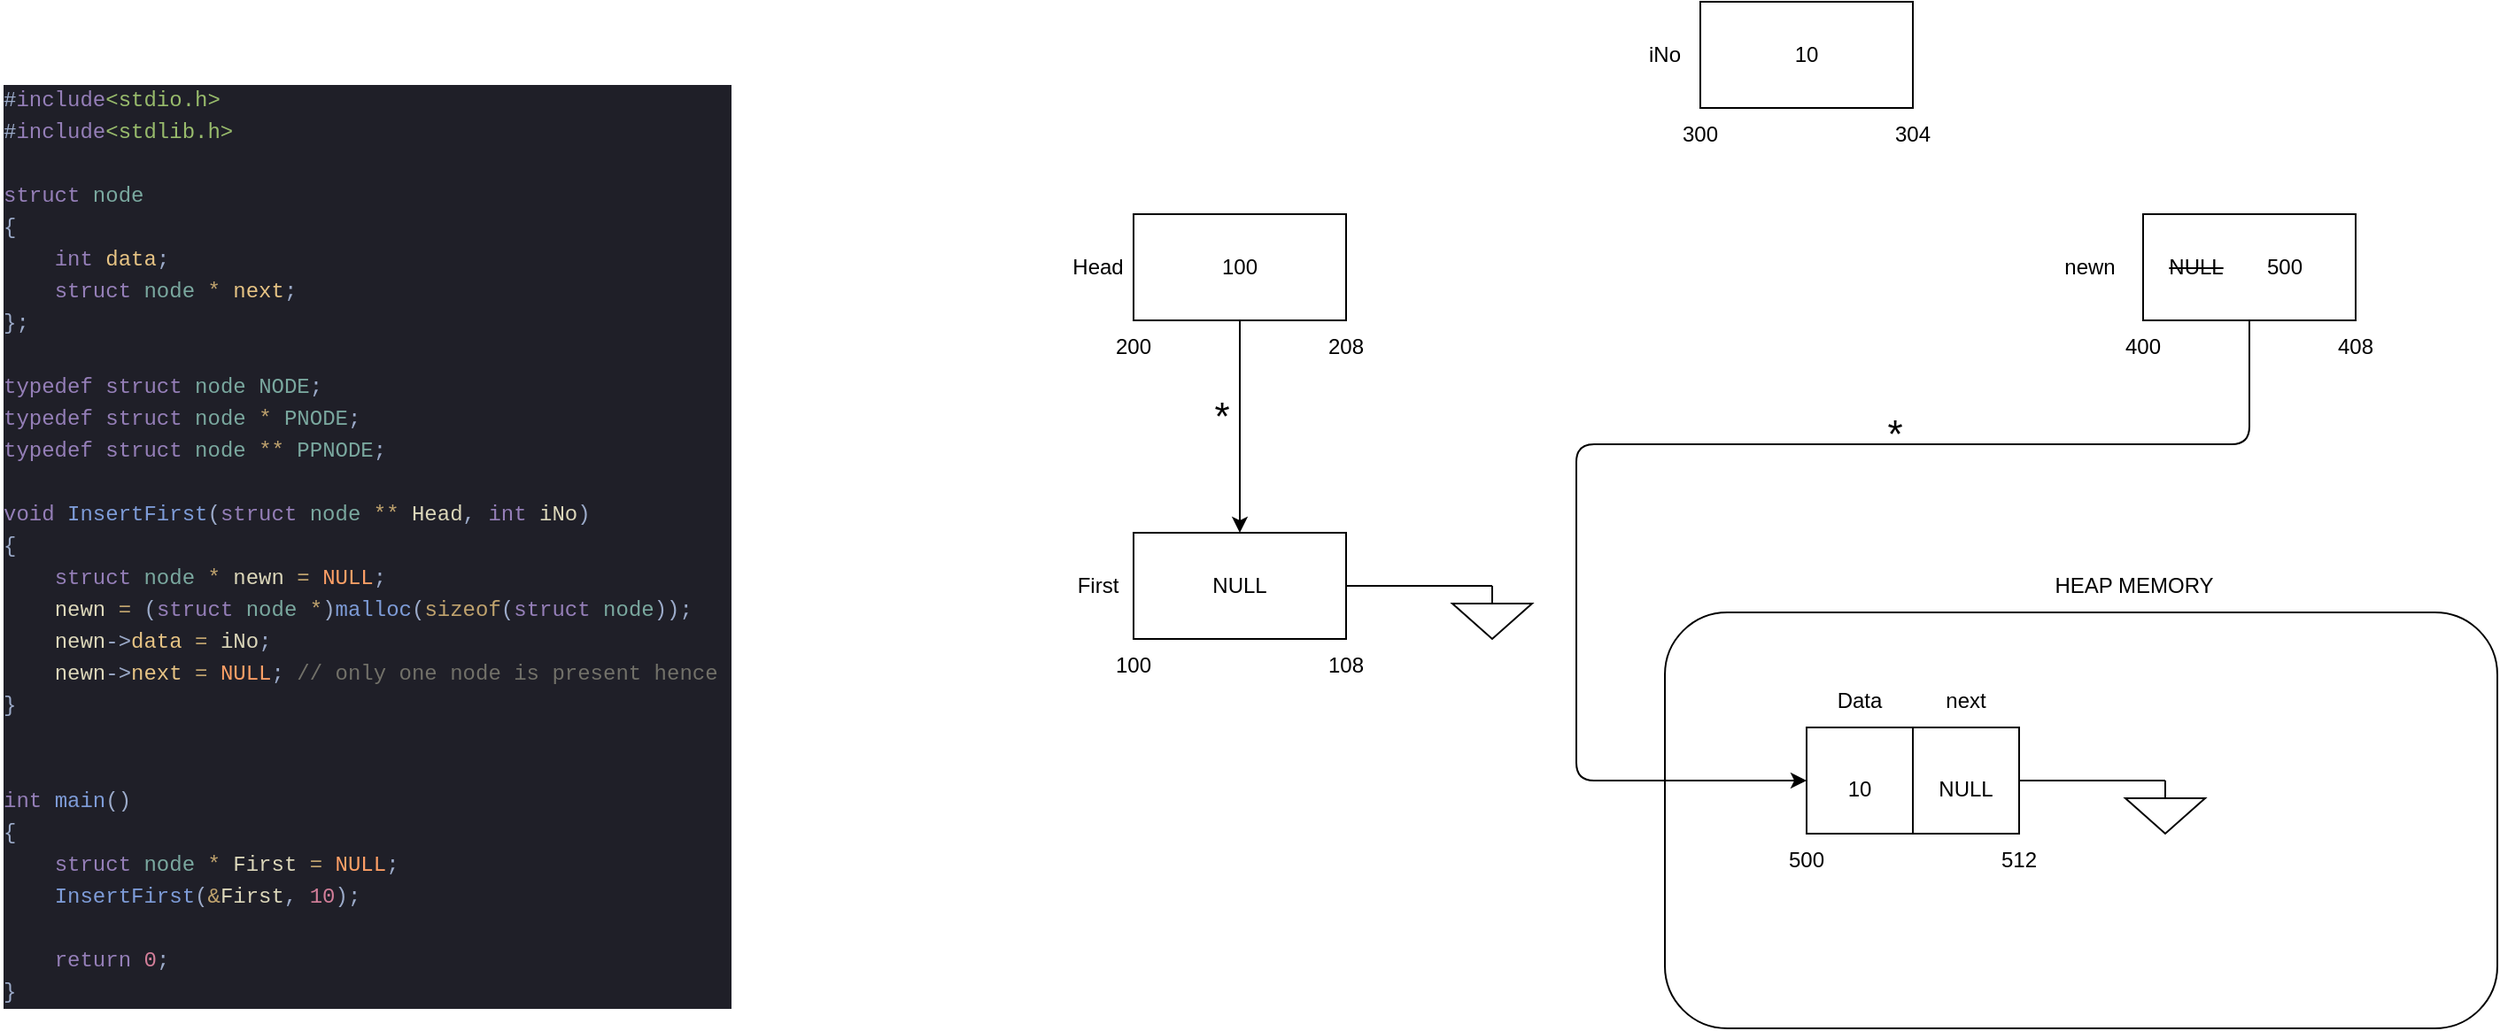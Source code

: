 <mxfile>
    <diagram id="wbElLvtlMgoXMm2tej4S" name="Page-1">
        <mxGraphModel dx="939" dy="604" grid="1" gridSize="10" guides="1" tooltips="1" connect="1" arrows="1" fold="1" page="1" pageScale="1" pageWidth="850" pageHeight="1100" math="0" shadow="0">
            <root>
                <mxCell id="0"/>
                <mxCell id="1" parent="0"/>
                <mxCell id="2" value="&lt;div style=&quot;color: rgb(220, 215, 186); background-color: rgb(31, 31, 40); font-family: Menlo, Monaco, &amp;quot;Courier New&amp;quot;, monospace; font-weight: normal; font-size: 12px; line-height: 18px; white-space: pre;&quot;&gt;&lt;div&gt;&lt;span style=&quot;color: rgb(156, 171, 202);&quot;&gt;#&lt;/span&gt;&lt;span style=&quot;color: rgb(149, 127, 184);&quot;&gt;include&lt;/span&gt;&lt;span style=&quot;color: rgb(152, 187, 108);&quot;&gt;&amp;lt;stdio.h&amp;gt;&lt;/span&gt;&lt;/div&gt;&lt;div&gt;&lt;span style=&quot;color: rgb(156, 171, 202);&quot;&gt;#&lt;/span&gt;&lt;span style=&quot;color: rgb(149, 127, 184);&quot;&gt;include&lt;/span&gt;&lt;span style=&quot;color: rgb(152, 187, 108);&quot;&gt;&amp;lt;stdlib.h&amp;gt;&lt;/span&gt;&lt;/div&gt;&lt;br&gt;&lt;div&gt;&lt;span style=&quot;color: rgb(149, 127, 184);&quot;&gt;struct&lt;/span&gt;&lt;span style=&quot;color: rgb(220, 215, 186);&quot;&gt; &lt;/span&gt;&lt;span style=&quot;color: rgb(122, 168, 159);&quot;&gt;node&lt;/span&gt;&lt;/div&gt;&lt;div&gt;&lt;span style=&quot;color: rgb(156, 171, 202);&quot;&gt;{&lt;/span&gt;&lt;/div&gt;&lt;div&gt;&lt;span style=&quot;color: rgb(220, 215, 186);&quot;&gt;    &lt;/span&gt;&lt;span style=&quot;color: rgb(149, 127, 184);&quot;&gt;int&lt;/span&gt;&lt;span style=&quot;color: rgb(220, 215, 186);&quot;&gt; &lt;/span&gt;&lt;span style=&quot;color: rgb(230, 195, 132);&quot;&gt;data&lt;/span&gt;&lt;span style=&quot;color: rgb(156, 171, 202);&quot;&gt;;&lt;/span&gt;&lt;/div&gt;&lt;div&gt;&lt;span style=&quot;color: rgb(220, 215, 186);&quot;&gt;    &lt;/span&gt;&lt;span style=&quot;color: rgb(149, 127, 184);&quot;&gt;struct&lt;/span&gt;&lt;span style=&quot;color: rgb(220, 215, 186);&quot;&gt; &lt;/span&gt;&lt;span style=&quot;color: rgb(122, 168, 159);&quot;&gt;node&lt;/span&gt;&lt;span style=&quot;color: rgb(220, 215, 186);&quot;&gt; &lt;/span&gt;&lt;span style=&quot;color: rgb(192, 163, 110);&quot;&gt;*&lt;/span&gt;&lt;span style=&quot;color: rgb(220, 215, 186);&quot;&gt; &lt;/span&gt;&lt;span style=&quot;color: rgb(230, 195, 132);&quot;&gt;next&lt;/span&gt;&lt;span style=&quot;color: rgb(156, 171, 202);&quot;&gt;;&lt;/span&gt;&lt;/div&gt;&lt;div&gt;&lt;span style=&quot;color: rgb(156, 171, 202);&quot;&gt;};&lt;/span&gt;&lt;/div&gt;&lt;br&gt;&lt;div&gt;&lt;span style=&quot;color: rgb(149, 127, 184);&quot;&gt;typedef&lt;/span&gt;&lt;span style=&quot;color: rgb(220, 215, 186);&quot;&gt; &lt;/span&gt;&lt;span style=&quot;color: rgb(149, 127, 184);&quot;&gt;struct&lt;/span&gt;&lt;span style=&quot;color: rgb(220, 215, 186);&quot;&gt; &lt;/span&gt;&lt;span style=&quot;color: rgb(122, 168, 159);&quot;&gt;node&lt;/span&gt;&lt;span style=&quot;color: rgb(220, 215, 186);&quot;&gt; &lt;/span&gt;&lt;span style=&quot;color: rgb(122, 168, 159);&quot;&gt;NODE&lt;/span&gt;&lt;span style=&quot;color: rgb(156, 171, 202);&quot;&gt;;&lt;/span&gt;&lt;/div&gt;&lt;div&gt;&lt;span style=&quot;color: rgb(149, 127, 184);&quot;&gt;typedef&lt;/span&gt;&lt;span style=&quot;color: rgb(220, 215, 186);&quot;&gt; &lt;/span&gt;&lt;span style=&quot;color: rgb(149, 127, 184);&quot;&gt;struct&lt;/span&gt;&lt;span style=&quot;color: rgb(220, 215, 186);&quot;&gt; &lt;/span&gt;&lt;span style=&quot;color: rgb(122, 168, 159);&quot;&gt;node&lt;/span&gt;&lt;span style=&quot;color: rgb(220, 215, 186);&quot;&gt; &lt;/span&gt;&lt;span style=&quot;color: rgb(192, 163, 110);&quot;&gt;*&lt;/span&gt;&lt;span style=&quot;color: rgb(220, 215, 186);&quot;&gt; &lt;/span&gt;&lt;span style=&quot;color: rgb(122, 168, 159);&quot;&gt;PNODE&lt;/span&gt;&lt;span style=&quot;color: rgb(156, 171, 202);&quot;&gt;;&lt;/span&gt;&lt;/div&gt;&lt;div&gt;&lt;span style=&quot;color: rgb(149, 127, 184);&quot;&gt;typedef&lt;/span&gt;&lt;span style=&quot;color: rgb(220, 215, 186);&quot;&gt; &lt;/span&gt;&lt;span style=&quot;color: rgb(149, 127, 184);&quot;&gt;struct&lt;/span&gt;&lt;span style=&quot;color: rgb(220, 215, 186);&quot;&gt; &lt;/span&gt;&lt;span style=&quot;color: rgb(122, 168, 159);&quot;&gt;node&lt;/span&gt;&lt;span style=&quot;color: rgb(220, 215, 186);&quot;&gt; &lt;/span&gt;&lt;span style=&quot;color: rgb(192, 163, 110);&quot;&gt;**&lt;/span&gt;&lt;span style=&quot;color: rgb(220, 215, 186);&quot;&gt; &lt;/span&gt;&lt;span style=&quot;color: rgb(122, 168, 159);&quot;&gt;PPNODE&lt;/span&gt;&lt;span style=&quot;color: rgb(156, 171, 202);&quot;&gt;;&lt;/span&gt;&lt;/div&gt;&lt;br&gt;&lt;div&gt;&lt;span style=&quot;color: rgb(149, 127, 184);&quot;&gt;void&lt;/span&gt;&lt;span style=&quot;color: rgb(220, 215, 186);&quot;&gt; &lt;/span&gt;&lt;span style=&quot;color: rgb(126, 156, 216);&quot;&gt;InsertFirst&lt;/span&gt;&lt;span style=&quot;color: rgb(156, 171, 202);&quot;&gt;(&lt;/span&gt;&lt;span style=&quot;color: rgb(149, 127, 184);&quot;&gt;struct&lt;/span&gt;&lt;span style=&quot;color: rgb(220, 215, 186);&quot;&gt; &lt;/span&gt;&lt;span style=&quot;color: rgb(122, 168, 159);&quot;&gt;node&lt;/span&gt;&lt;span style=&quot;color: rgb(220, 215, 186);&quot;&gt; &lt;/span&gt;&lt;span style=&quot;color: rgb(192, 163, 110);&quot;&gt;**&lt;/span&gt;&lt;span style=&quot;color: rgb(220, 215, 186);&quot;&gt; &lt;/span&gt;&lt;span style=&quot;color: rgb(220, 215, 186);&quot;&gt;Head&lt;/span&gt;&lt;span style=&quot;color: rgb(156, 171, 202);&quot;&gt;,&lt;/span&gt;&lt;span style=&quot;color: rgb(220, 215, 186);&quot;&gt; &lt;/span&gt;&lt;span style=&quot;color: rgb(149, 127, 184);&quot;&gt;int&lt;/span&gt;&lt;span style=&quot;color: rgb(220, 215, 186);&quot;&gt; &lt;/span&gt;&lt;span style=&quot;color: rgb(220, 215, 186);&quot;&gt;iNo&lt;/span&gt;&lt;span style=&quot;color: rgb(156, 171, 202);&quot;&gt;)&lt;/span&gt;&lt;/div&gt;&lt;div&gt;&lt;span style=&quot;color: rgb(156, 171, 202);&quot;&gt;{&lt;/span&gt;&lt;/div&gt;&lt;div&gt;&lt;span style=&quot;color: rgb(220, 215, 186);&quot;&gt;    &lt;/span&gt;&lt;span style=&quot;color: rgb(149, 127, 184);&quot;&gt;struct&lt;/span&gt;&lt;span style=&quot;color: rgb(220, 215, 186);&quot;&gt; &lt;/span&gt;&lt;span style=&quot;color: rgb(122, 168, 159);&quot;&gt;node&lt;/span&gt;&lt;span style=&quot;color: rgb(220, 215, 186);&quot;&gt; &lt;/span&gt;&lt;span style=&quot;color: rgb(192, 163, 110);&quot;&gt;*&lt;/span&gt;&lt;span style=&quot;color: rgb(220, 215, 186);&quot;&gt; &lt;/span&gt;&lt;span style=&quot;color: rgb(220, 215, 186);&quot;&gt;newn&lt;/span&gt;&lt;span style=&quot;color: rgb(220, 215, 186);&quot;&gt; &lt;/span&gt;&lt;span style=&quot;color: rgb(192, 163, 110);&quot;&gt;=&lt;/span&gt;&lt;span style=&quot;color: rgb(220, 215, 186);&quot;&gt; &lt;/span&gt;&lt;span style=&quot;color: rgb(255, 160, 102);&quot;&gt;NULL&lt;/span&gt;&lt;span style=&quot;color: rgb(156, 171, 202);&quot;&gt;;&lt;/span&gt;&lt;/div&gt;&lt;div&gt;&lt;span style=&quot;color: rgb(220, 215, 186);&quot;&gt;    &lt;/span&gt;&lt;span style=&quot;color: rgb(220, 215, 186);&quot;&gt;newn&lt;/span&gt;&lt;span style=&quot;color: rgb(220, 215, 186);&quot;&gt; &lt;/span&gt;&lt;span style=&quot;color: rgb(192, 163, 110);&quot;&gt;=&lt;/span&gt;&lt;span style=&quot;color: rgb(220, 215, 186);&quot;&gt; &lt;/span&gt;&lt;span style=&quot;color: rgb(156, 171, 202);&quot;&gt;(&lt;/span&gt;&lt;span style=&quot;color: rgb(149, 127, 184);&quot;&gt;struct&lt;/span&gt;&lt;span style=&quot;color: rgb(220, 215, 186);&quot;&gt; &lt;/span&gt;&lt;span style=&quot;color: rgb(122, 168, 159);&quot;&gt;node&lt;/span&gt;&lt;span style=&quot;color: rgb(220, 215, 186);&quot;&gt; &lt;/span&gt;&lt;span style=&quot;color: rgb(192, 163, 110);&quot;&gt;*&lt;/span&gt;&lt;span style=&quot;color: rgb(156, 171, 202);&quot;&gt;)&lt;/span&gt;&lt;span style=&quot;color: rgb(126, 156, 216);&quot;&gt;malloc&lt;/span&gt;&lt;span style=&quot;color: rgb(156, 171, 202);&quot;&gt;(&lt;/span&gt;&lt;span style=&quot;color: rgb(192, 163, 110);&quot;&gt;sizeof&lt;/span&gt;&lt;span style=&quot;color: rgb(156, 171, 202);&quot;&gt;(&lt;/span&gt;&lt;span style=&quot;color: rgb(149, 127, 184);&quot;&gt;struct&lt;/span&gt;&lt;span style=&quot;color: rgb(126, 156, 216);&quot;&gt; &lt;/span&gt;&lt;span style=&quot;color: rgb(122, 168, 159);&quot;&gt;node&lt;/span&gt;&lt;span style=&quot;color: rgb(156, 171, 202);&quot;&gt;));&lt;/span&gt;&lt;/div&gt;&lt;div&gt;&lt;span style=&quot;color: rgb(220, 215, 186);&quot;&gt;    &lt;/span&gt;&lt;span style=&quot;color: rgb(220, 215, 186);&quot;&gt;newn&lt;/span&gt;&lt;span style=&quot;color: rgb(156, 171, 202);&quot;&gt;-&amp;gt;&lt;/span&gt;&lt;span style=&quot;color: rgb(230, 195, 132);&quot;&gt;data&lt;/span&gt;&lt;span style=&quot;color: rgb(220, 215, 186);&quot;&gt; &lt;/span&gt;&lt;span style=&quot;color: rgb(192, 163, 110);&quot;&gt;=&lt;/span&gt;&lt;span style=&quot;color: rgb(220, 215, 186);&quot;&gt; &lt;/span&gt;&lt;span style=&quot;color: rgb(220, 215, 186);&quot;&gt;iNo&lt;/span&gt;&lt;span style=&quot;color: rgb(156, 171, 202);&quot;&gt;;&lt;/span&gt;&lt;/div&gt;&lt;div&gt;&lt;span style=&quot;color: rgb(220, 215, 186);&quot;&gt;    &lt;/span&gt;&lt;span style=&quot;color: rgb(220, 215, 186);&quot;&gt;newn&lt;/span&gt;&lt;span style=&quot;color: rgb(156, 171, 202);&quot;&gt;-&amp;gt;&lt;/span&gt;&lt;span style=&quot;color: rgb(230, 195, 132);&quot;&gt;next&lt;/span&gt;&lt;span style=&quot;color: rgb(220, 215, 186);&quot;&gt; &lt;/span&gt;&lt;span style=&quot;color: rgb(192, 163, 110);&quot;&gt;=&lt;/span&gt;&lt;span style=&quot;color: rgb(220, 215, 186);&quot;&gt; &lt;/span&gt;&lt;span style=&quot;color: rgb(255, 160, 102);&quot;&gt;NULL&lt;/span&gt;&lt;span style=&quot;color: rgb(156, 171, 202);&quot;&gt;;&lt;/span&gt;&lt;span style=&quot;color: rgb(114, 113, 105);&quot;&gt; // only one node is present hence &lt;/span&gt;&lt;/div&gt;&lt;div&gt;&lt;span style=&quot;color: rgb(156, 171, 202);&quot;&gt;}&lt;/span&gt;&lt;/div&gt;&lt;br&gt;&lt;br&gt;&lt;div&gt;&lt;span style=&quot;color: rgb(149, 127, 184);&quot;&gt;int&lt;/span&gt;&lt;span style=&quot;color: rgb(220, 215, 186);&quot;&gt; &lt;/span&gt;&lt;span style=&quot;color: rgb(126, 156, 216);&quot;&gt;main&lt;/span&gt;&lt;span style=&quot;color: rgb(156, 171, 202);&quot;&gt;()&lt;/span&gt;&lt;/div&gt;&lt;div&gt;&lt;span style=&quot;color: rgb(156, 171, 202);&quot;&gt;{&lt;/span&gt;&lt;/div&gt;&lt;div&gt;&lt;span style=&quot;color: rgb(220, 215, 186);&quot;&gt;    &lt;/span&gt;&lt;span style=&quot;color: rgb(149, 127, 184);&quot;&gt;struct&lt;/span&gt;&lt;span style=&quot;color: rgb(220, 215, 186);&quot;&gt; &lt;/span&gt;&lt;span style=&quot;color: rgb(122, 168, 159);&quot;&gt;node&lt;/span&gt;&lt;span style=&quot;color: rgb(220, 215, 186);&quot;&gt; &lt;/span&gt;&lt;span style=&quot;color: rgb(192, 163, 110);&quot;&gt;*&lt;/span&gt;&lt;span style=&quot;color: rgb(220, 215, 186);&quot;&gt; &lt;/span&gt;&lt;span style=&quot;color: rgb(220, 215, 186);&quot;&gt;First&lt;/span&gt;&lt;span style=&quot;color: rgb(220, 215, 186);&quot;&gt; &lt;/span&gt;&lt;span style=&quot;color: rgb(192, 163, 110);&quot;&gt;=&lt;/span&gt;&lt;span style=&quot;color: rgb(220, 215, 186);&quot;&gt; &lt;/span&gt;&lt;span style=&quot;color: rgb(255, 160, 102);&quot;&gt;NULL&lt;/span&gt;&lt;span style=&quot;color: rgb(156, 171, 202);&quot;&gt;;&lt;/span&gt;&lt;/div&gt;&lt;div&gt;&lt;span style=&quot;color: rgb(220, 215, 186);&quot;&gt;    &lt;/span&gt;&lt;span style=&quot;color: rgb(126, 156, 216);&quot;&gt;InsertFirst&lt;/span&gt;&lt;span style=&quot;color: rgb(156, 171, 202);&quot;&gt;(&lt;/span&gt;&lt;span style=&quot;color: rgb(192, 163, 110);&quot;&gt;&amp;amp;&lt;/span&gt;&lt;span style=&quot;color: rgb(220, 215, 186);&quot;&gt;First&lt;/span&gt;&lt;span style=&quot;color: rgb(156, 171, 202);&quot;&gt;,&lt;/span&gt;&lt;span style=&quot;color: rgb(126, 156, 216);&quot;&gt; &lt;/span&gt;&lt;span style=&quot;color: rgb(210, 126, 153);&quot;&gt;10&lt;/span&gt;&lt;span style=&quot;color: rgb(156, 171, 202);&quot;&gt;);&lt;/span&gt;&lt;/div&gt;&lt;br&gt;&lt;div&gt;&lt;span style=&quot;color: rgb(220, 215, 186);&quot;&gt;    &lt;/span&gt;&lt;span style=&quot;color: rgb(149, 127, 184);&quot;&gt;return&lt;/span&gt;&lt;span style=&quot;color: rgb(220, 215, 186);&quot;&gt; &lt;/span&gt;&lt;span style=&quot;color: rgb(210, 126, 153);&quot;&gt;0&lt;/span&gt;&lt;span style=&quot;color: rgb(156, 171, 202);&quot;&gt;;&lt;/span&gt;&lt;/div&gt;&lt;div&gt;&lt;span style=&quot;color: rgb(156, 171, 202);&quot;&gt;}&lt;/span&gt;&lt;/div&gt;&lt;/div&gt;" style="text;whiteSpace=wrap;html=1;" vertex="1" parent="1">
                    <mxGeometry x="50" y="150" width="410" height="520" as="geometry"/>
                </mxCell>
                <mxCell id="3" value="" style="rounded=0;whiteSpace=wrap;html=1;" vertex="1" parent="1">
                    <mxGeometry x="690" y="410" width="120" height="60" as="geometry"/>
                </mxCell>
                <mxCell id="4" value="First" style="text;html=1;align=center;verticalAlign=middle;whiteSpace=wrap;rounded=0;" vertex="1" parent="1">
                    <mxGeometry x="640" y="425" width="60" height="30" as="geometry"/>
                </mxCell>
                <mxCell id="5" value="NULL" style="text;html=1;align=center;verticalAlign=middle;whiteSpace=wrap;rounded=0;" vertex="1" parent="1">
                    <mxGeometry x="720" y="425" width="60" height="30" as="geometry"/>
                </mxCell>
                <mxCell id="6" value="" style="pointerEvents=1;verticalLabelPosition=bottom;shadow=0;dashed=0;align=center;html=1;verticalAlign=top;shape=mxgraph.electrical.signal_sources.signal_ground;" vertex="1" parent="1">
                    <mxGeometry x="870" y="440" width="45" height="30" as="geometry"/>
                </mxCell>
                <mxCell id="9" value="" style="endArrow=none;html=1;entryX=0.5;entryY=0;entryDx=0;entryDy=0;entryPerimeter=0;exitX=1;exitY=0.5;exitDx=0;exitDy=0;" edge="1" parent="1" source="3" target="6">
                    <mxGeometry width="50" height="50" relative="1" as="geometry">
                        <mxPoint x="820" y="450" as="sourcePoint"/>
                        <mxPoint x="780" y="410" as="targetPoint"/>
                    </mxGeometry>
                </mxCell>
                <mxCell id="10" value="" style="rounded=1;whiteSpace=wrap;html=1;" vertex="1" parent="1">
                    <mxGeometry x="990" y="455" width="470" height="235" as="geometry"/>
                </mxCell>
                <mxCell id="11" value="HEAP MEMORY" style="text;html=1;align=center;verticalAlign=middle;whiteSpace=wrap;rounded=0;" vertex="1" parent="1">
                    <mxGeometry x="1200" y="425" width="110" height="30" as="geometry"/>
                </mxCell>
                <mxCell id="12" value="" style="rounded=0;whiteSpace=wrap;html=1;" vertex="1" parent="1">
                    <mxGeometry x="690" y="230" width="120" height="60" as="geometry"/>
                </mxCell>
                <mxCell id="13" value="Head" style="text;html=1;align=center;verticalAlign=middle;whiteSpace=wrap;rounded=0;" vertex="1" parent="1">
                    <mxGeometry x="640" y="245" width="60" height="30" as="geometry"/>
                </mxCell>
                <mxCell id="15" value="200" style="text;html=1;align=center;verticalAlign=middle;whiteSpace=wrap;rounded=0;" vertex="1" parent="1">
                    <mxGeometry x="660" y="290" width="60" height="30" as="geometry"/>
                </mxCell>
                <mxCell id="16" value="208" style="text;html=1;align=center;verticalAlign=middle;whiteSpace=wrap;rounded=0;" vertex="1" parent="1">
                    <mxGeometry x="780" y="290" width="60" height="30" as="geometry"/>
                </mxCell>
                <mxCell id="17" value="100" style="text;html=1;align=center;verticalAlign=middle;whiteSpace=wrap;rounded=0;" vertex="1" parent="1">
                    <mxGeometry x="660" y="470" width="60" height="30" as="geometry"/>
                </mxCell>
                <mxCell id="18" value="108" style="text;html=1;align=center;verticalAlign=middle;whiteSpace=wrap;rounded=0;" vertex="1" parent="1">
                    <mxGeometry x="780" y="470" width="60" height="30" as="geometry"/>
                </mxCell>
                <mxCell id="19" value="" style="endArrow=classic;html=1;exitX=0.5;exitY=1;exitDx=0;exitDy=0;entryX=0.5;entryY=0;entryDx=0;entryDy=0;" edge="1" parent="1" source="12" target="3">
                    <mxGeometry width="50" height="50" relative="1" as="geometry">
                        <mxPoint x="790" y="390" as="sourcePoint"/>
                        <mxPoint x="840" y="340" as="targetPoint"/>
                    </mxGeometry>
                </mxCell>
                <mxCell id="20" value="" style="rounded=0;whiteSpace=wrap;html=1;" vertex="1" parent="1">
                    <mxGeometry x="1010" y="110" width="120" height="60" as="geometry"/>
                </mxCell>
                <mxCell id="21" value="iNo" style="text;html=1;align=center;verticalAlign=middle;whiteSpace=wrap;rounded=0;" vertex="1" parent="1">
                    <mxGeometry x="960" y="125" width="60" height="30" as="geometry"/>
                </mxCell>
                <mxCell id="22" value="300" style="text;html=1;align=center;verticalAlign=middle;whiteSpace=wrap;rounded=0;" vertex="1" parent="1">
                    <mxGeometry x="980" y="170" width="60" height="30" as="geometry"/>
                </mxCell>
                <mxCell id="23" value="304" style="text;html=1;align=center;verticalAlign=middle;whiteSpace=wrap;rounded=0;" vertex="1" parent="1">
                    <mxGeometry x="1100" y="170" width="60" height="30" as="geometry"/>
                </mxCell>
                <mxCell id="24" value="" style="rounded=0;whiteSpace=wrap;html=1;" vertex="1" parent="1">
                    <mxGeometry x="1260" y="230" width="120" height="60" as="geometry"/>
                </mxCell>
                <mxCell id="25" value="newn" style="text;html=1;align=center;verticalAlign=middle;whiteSpace=wrap;rounded=0;" vertex="1" parent="1">
                    <mxGeometry x="1200" y="245" width="60" height="30" as="geometry"/>
                </mxCell>
                <mxCell id="26" value="400" style="text;html=1;align=center;verticalAlign=middle;whiteSpace=wrap;rounded=0;" vertex="1" parent="1">
                    <mxGeometry x="1230" y="290" width="60" height="30" as="geometry"/>
                </mxCell>
                <mxCell id="27" value="408" style="text;html=1;align=center;verticalAlign=middle;whiteSpace=wrap;rounded=0;" vertex="1" parent="1">
                    <mxGeometry x="1350" y="290" width="60" height="30" as="geometry"/>
                </mxCell>
                <mxCell id="28" value="10" style="text;html=1;align=center;verticalAlign=middle;whiteSpace=wrap;rounded=0;" vertex="1" parent="1">
                    <mxGeometry x="1040" y="125" width="60" height="30" as="geometry"/>
                </mxCell>
                <mxCell id="33" value="" style="rounded=0;whiteSpace=wrap;html=1;" vertex="1" parent="1">
                    <mxGeometry x="1070" y="520" width="120" height="60" as="geometry"/>
                </mxCell>
                <mxCell id="34" value="Data" style="text;html=1;align=center;verticalAlign=middle;whiteSpace=wrap;rounded=0;" vertex="1" parent="1">
                    <mxGeometry x="1070" y="490" width="60" height="30" as="geometry"/>
                </mxCell>
                <mxCell id="36" value="" style="pointerEvents=1;verticalLabelPosition=bottom;shadow=0;dashed=0;align=center;html=1;verticalAlign=top;shape=mxgraph.electrical.signal_sources.signal_ground;" vertex="1" parent="1">
                    <mxGeometry x="1250" y="550" width="45" height="30" as="geometry"/>
                </mxCell>
                <mxCell id="37" value="" style="endArrow=none;html=1;entryX=0.5;entryY=0;entryDx=0;entryDy=0;entryPerimeter=0;exitX=1;exitY=0.5;exitDx=0;exitDy=0;" edge="1" parent="1" source="33" target="36">
                    <mxGeometry width="50" height="50" relative="1" as="geometry">
                        <mxPoint x="1200" y="560" as="sourcePoint"/>
                        <mxPoint x="1160" y="520" as="targetPoint"/>
                    </mxGeometry>
                </mxCell>
                <mxCell id="38" value="500" style="text;html=1;align=center;verticalAlign=middle;whiteSpace=wrap;rounded=0;" vertex="1" parent="1">
                    <mxGeometry x="1040" y="580" width="60" height="30" as="geometry"/>
                </mxCell>
                <mxCell id="39" value="512" style="text;html=1;align=center;verticalAlign=middle;whiteSpace=wrap;rounded=0;" vertex="1" parent="1">
                    <mxGeometry x="1160" y="580" width="60" height="30" as="geometry"/>
                </mxCell>
                <mxCell id="40" value="next" style="text;html=1;align=center;verticalAlign=middle;whiteSpace=wrap;rounded=0;" vertex="1" parent="1">
                    <mxGeometry x="1130" y="490" width="60" height="30" as="geometry"/>
                </mxCell>
                <mxCell id="41" value="" style="endArrow=none;html=1;exitX=0.5;exitY=1;exitDx=0;exitDy=0;entryX=0.5;entryY=0;entryDx=0;entryDy=0;" edge="1" parent="1" source="33" target="33">
                    <mxGeometry width="50" height="50" relative="1" as="geometry">
                        <mxPoint x="1070" y="430" as="sourcePoint"/>
                        <mxPoint x="1120" y="380" as="targetPoint"/>
                    </mxGeometry>
                </mxCell>
                <mxCell id="42" value="&lt;strike&gt;NULL&lt;/strike&gt;" style="text;html=1;align=center;verticalAlign=middle;whiteSpace=wrap;rounded=0;" vertex="1" parent="1">
                    <mxGeometry x="1260" y="245" width="60" height="30" as="geometry"/>
                </mxCell>
                <mxCell id="43" value="500" style="text;html=1;align=center;verticalAlign=middle;whiteSpace=wrap;rounded=0;" vertex="1" parent="1">
                    <mxGeometry x="1310" y="245" width="60" height="30" as="geometry"/>
                </mxCell>
                <mxCell id="44" value="" style="endArrow=classic;html=1;entryX=0;entryY=0.5;entryDx=0;entryDy=0;exitX=0.5;exitY=1;exitDx=0;exitDy=0;" edge="1" parent="1" source="24" target="33">
                    <mxGeometry width="50" height="50" relative="1" as="geometry">
                        <mxPoint x="1070" y="450" as="sourcePoint"/>
                        <mxPoint x="1120" y="400" as="targetPoint"/>
                        <Array as="points">
                            <mxPoint x="1320" y="360"/>
                            <mxPoint x="1140" y="360"/>
                            <mxPoint x="940" y="360"/>
                            <mxPoint x="940" y="550"/>
                        </Array>
                    </mxGeometry>
                </mxCell>
                <mxCell id="45" value="NULL" style="text;html=1;align=center;verticalAlign=middle;whiteSpace=wrap;rounded=0;" vertex="1" parent="1">
                    <mxGeometry x="1130" y="540" width="60" height="30" as="geometry"/>
                </mxCell>
                <mxCell id="46" value="10" style="text;html=1;align=center;verticalAlign=middle;whiteSpace=wrap;rounded=0;" vertex="1" parent="1">
                    <mxGeometry x="1070" y="540" width="60" height="30" as="geometry"/>
                </mxCell>
                <mxCell id="47" value="&lt;font style=&quot;font-size: 22px;&quot;&gt;*&lt;/font&gt;" style="text;html=1;align=center;verticalAlign=middle;whiteSpace=wrap;rounded=0;" vertex="1" parent="1">
                    <mxGeometry x="710" y="330" width="60" height="30" as="geometry"/>
                </mxCell>
                <mxCell id="48" value="&lt;font style=&quot;font-size: 22px;&quot;&gt;*&lt;/font&gt;" style="text;html=1;align=center;verticalAlign=middle;whiteSpace=wrap;rounded=0;" vertex="1" parent="1">
                    <mxGeometry x="1090" y="340" width="60" height="30" as="geometry"/>
                </mxCell>
                <mxCell id="49" value="100" style="text;html=1;align=center;verticalAlign=middle;whiteSpace=wrap;rounded=0;" vertex="1" parent="1">
                    <mxGeometry x="720" y="245" width="60" height="30" as="geometry"/>
                </mxCell>
            </root>
        </mxGraphModel>
    </diagram>
</mxfile>